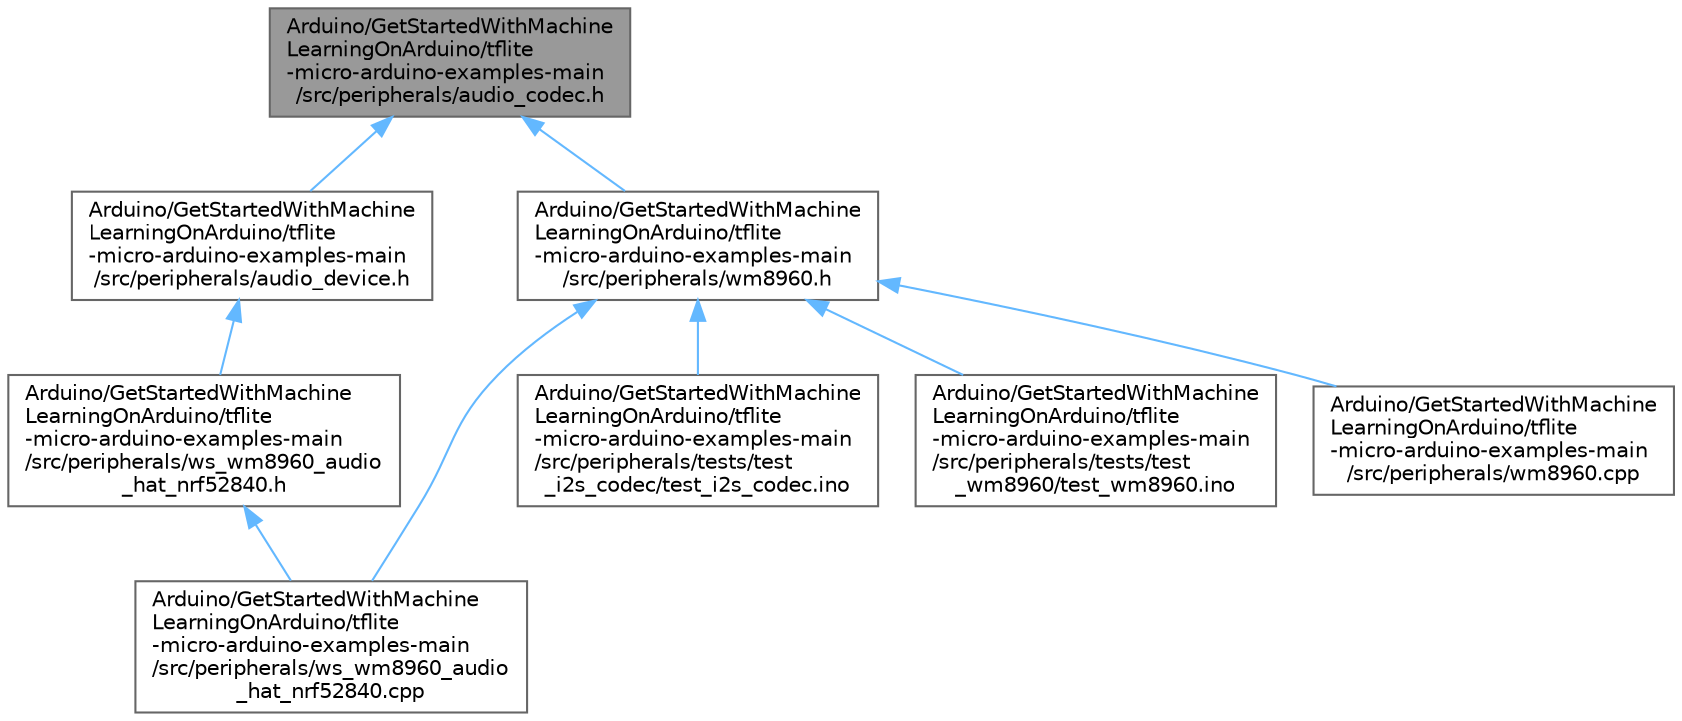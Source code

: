 digraph "Arduino/GetStartedWithMachineLearningOnArduino/tflite-micro-arduino-examples-main/src/peripherals/audio_codec.h"
{
 // LATEX_PDF_SIZE
  bgcolor="transparent";
  edge [fontname=Helvetica,fontsize=10,labelfontname=Helvetica,labelfontsize=10];
  node [fontname=Helvetica,fontsize=10,shape=box,height=0.2,width=0.4];
  Node1 [id="Node000001",label="Arduino/GetStartedWithMachine\lLearningOnArduino/tflite\l-micro-arduino-examples-main\l/src/peripherals/audio_codec.h",height=0.2,width=0.4,color="gray40", fillcolor="grey60", style="filled", fontcolor="black",tooltip=" "];
  Node1 -> Node2 [id="edge9_Node000001_Node000002",dir="back",color="steelblue1",style="solid",tooltip=" "];
  Node2 [id="Node000002",label="Arduino/GetStartedWithMachine\lLearningOnArduino/tflite\l-micro-arduino-examples-main\l/src/peripherals/audio_device.h",height=0.2,width=0.4,color="grey40", fillcolor="white", style="filled",URL="$audio__device_8h.html",tooltip=" "];
  Node2 -> Node3 [id="edge10_Node000002_Node000003",dir="back",color="steelblue1",style="solid",tooltip=" "];
  Node3 [id="Node000003",label="Arduino/GetStartedWithMachine\lLearningOnArduino/tflite\l-micro-arduino-examples-main\l/src/peripherals/ws_wm8960_audio\l_hat_nrf52840.h",height=0.2,width=0.4,color="grey40", fillcolor="white", style="filled",URL="$ws__wm8960__audio__hat__nrf52840_8h.html",tooltip=" "];
  Node3 -> Node4 [id="edge11_Node000003_Node000004",dir="back",color="steelblue1",style="solid",tooltip=" "];
  Node4 [id="Node000004",label="Arduino/GetStartedWithMachine\lLearningOnArduino/tflite\l-micro-arduino-examples-main\l/src/peripherals/ws_wm8960_audio\l_hat_nrf52840.cpp",height=0.2,width=0.4,color="grey40", fillcolor="white", style="filled",URL="$ws__wm8960__audio__hat__nrf52840_8cpp.html",tooltip=" "];
  Node1 -> Node5 [id="edge12_Node000001_Node000005",dir="back",color="steelblue1",style="solid",tooltip=" "];
  Node5 [id="Node000005",label="Arduino/GetStartedWithMachine\lLearningOnArduino/tflite\l-micro-arduino-examples-main\l/src/peripherals/wm8960.h",height=0.2,width=0.4,color="grey40", fillcolor="white", style="filled",URL="$wm8960_8h.html",tooltip=" "];
  Node5 -> Node6 [id="edge13_Node000005_Node000006",dir="back",color="steelblue1",style="solid",tooltip=" "];
  Node6 [id="Node000006",label="Arduino/GetStartedWithMachine\lLearningOnArduino/tflite\l-micro-arduino-examples-main\l/src/peripherals/tests/test\l_i2s_codec/test_i2s_codec.ino",height=0.2,width=0.4,color="grey40", fillcolor="white", style="filled",URL="$test__i2s__codec_8ino.html",tooltip=" "];
  Node5 -> Node7 [id="edge14_Node000005_Node000007",dir="back",color="steelblue1",style="solid",tooltip=" "];
  Node7 [id="Node000007",label="Arduino/GetStartedWithMachine\lLearningOnArduino/tflite\l-micro-arduino-examples-main\l/src/peripherals/tests/test\l_wm8960/test_wm8960.ino",height=0.2,width=0.4,color="grey40", fillcolor="white", style="filled",URL="$test__wm8960_8ino.html",tooltip=" "];
  Node5 -> Node8 [id="edge15_Node000005_Node000008",dir="back",color="steelblue1",style="solid",tooltip=" "];
  Node8 [id="Node000008",label="Arduino/GetStartedWithMachine\lLearningOnArduino/tflite\l-micro-arduino-examples-main\l/src/peripherals/wm8960.cpp",height=0.2,width=0.4,color="grey40", fillcolor="white", style="filled",URL="$wm8960_8cpp.html",tooltip=" "];
  Node5 -> Node4 [id="edge16_Node000005_Node000004",dir="back",color="steelblue1",style="solid",tooltip=" "];
}
